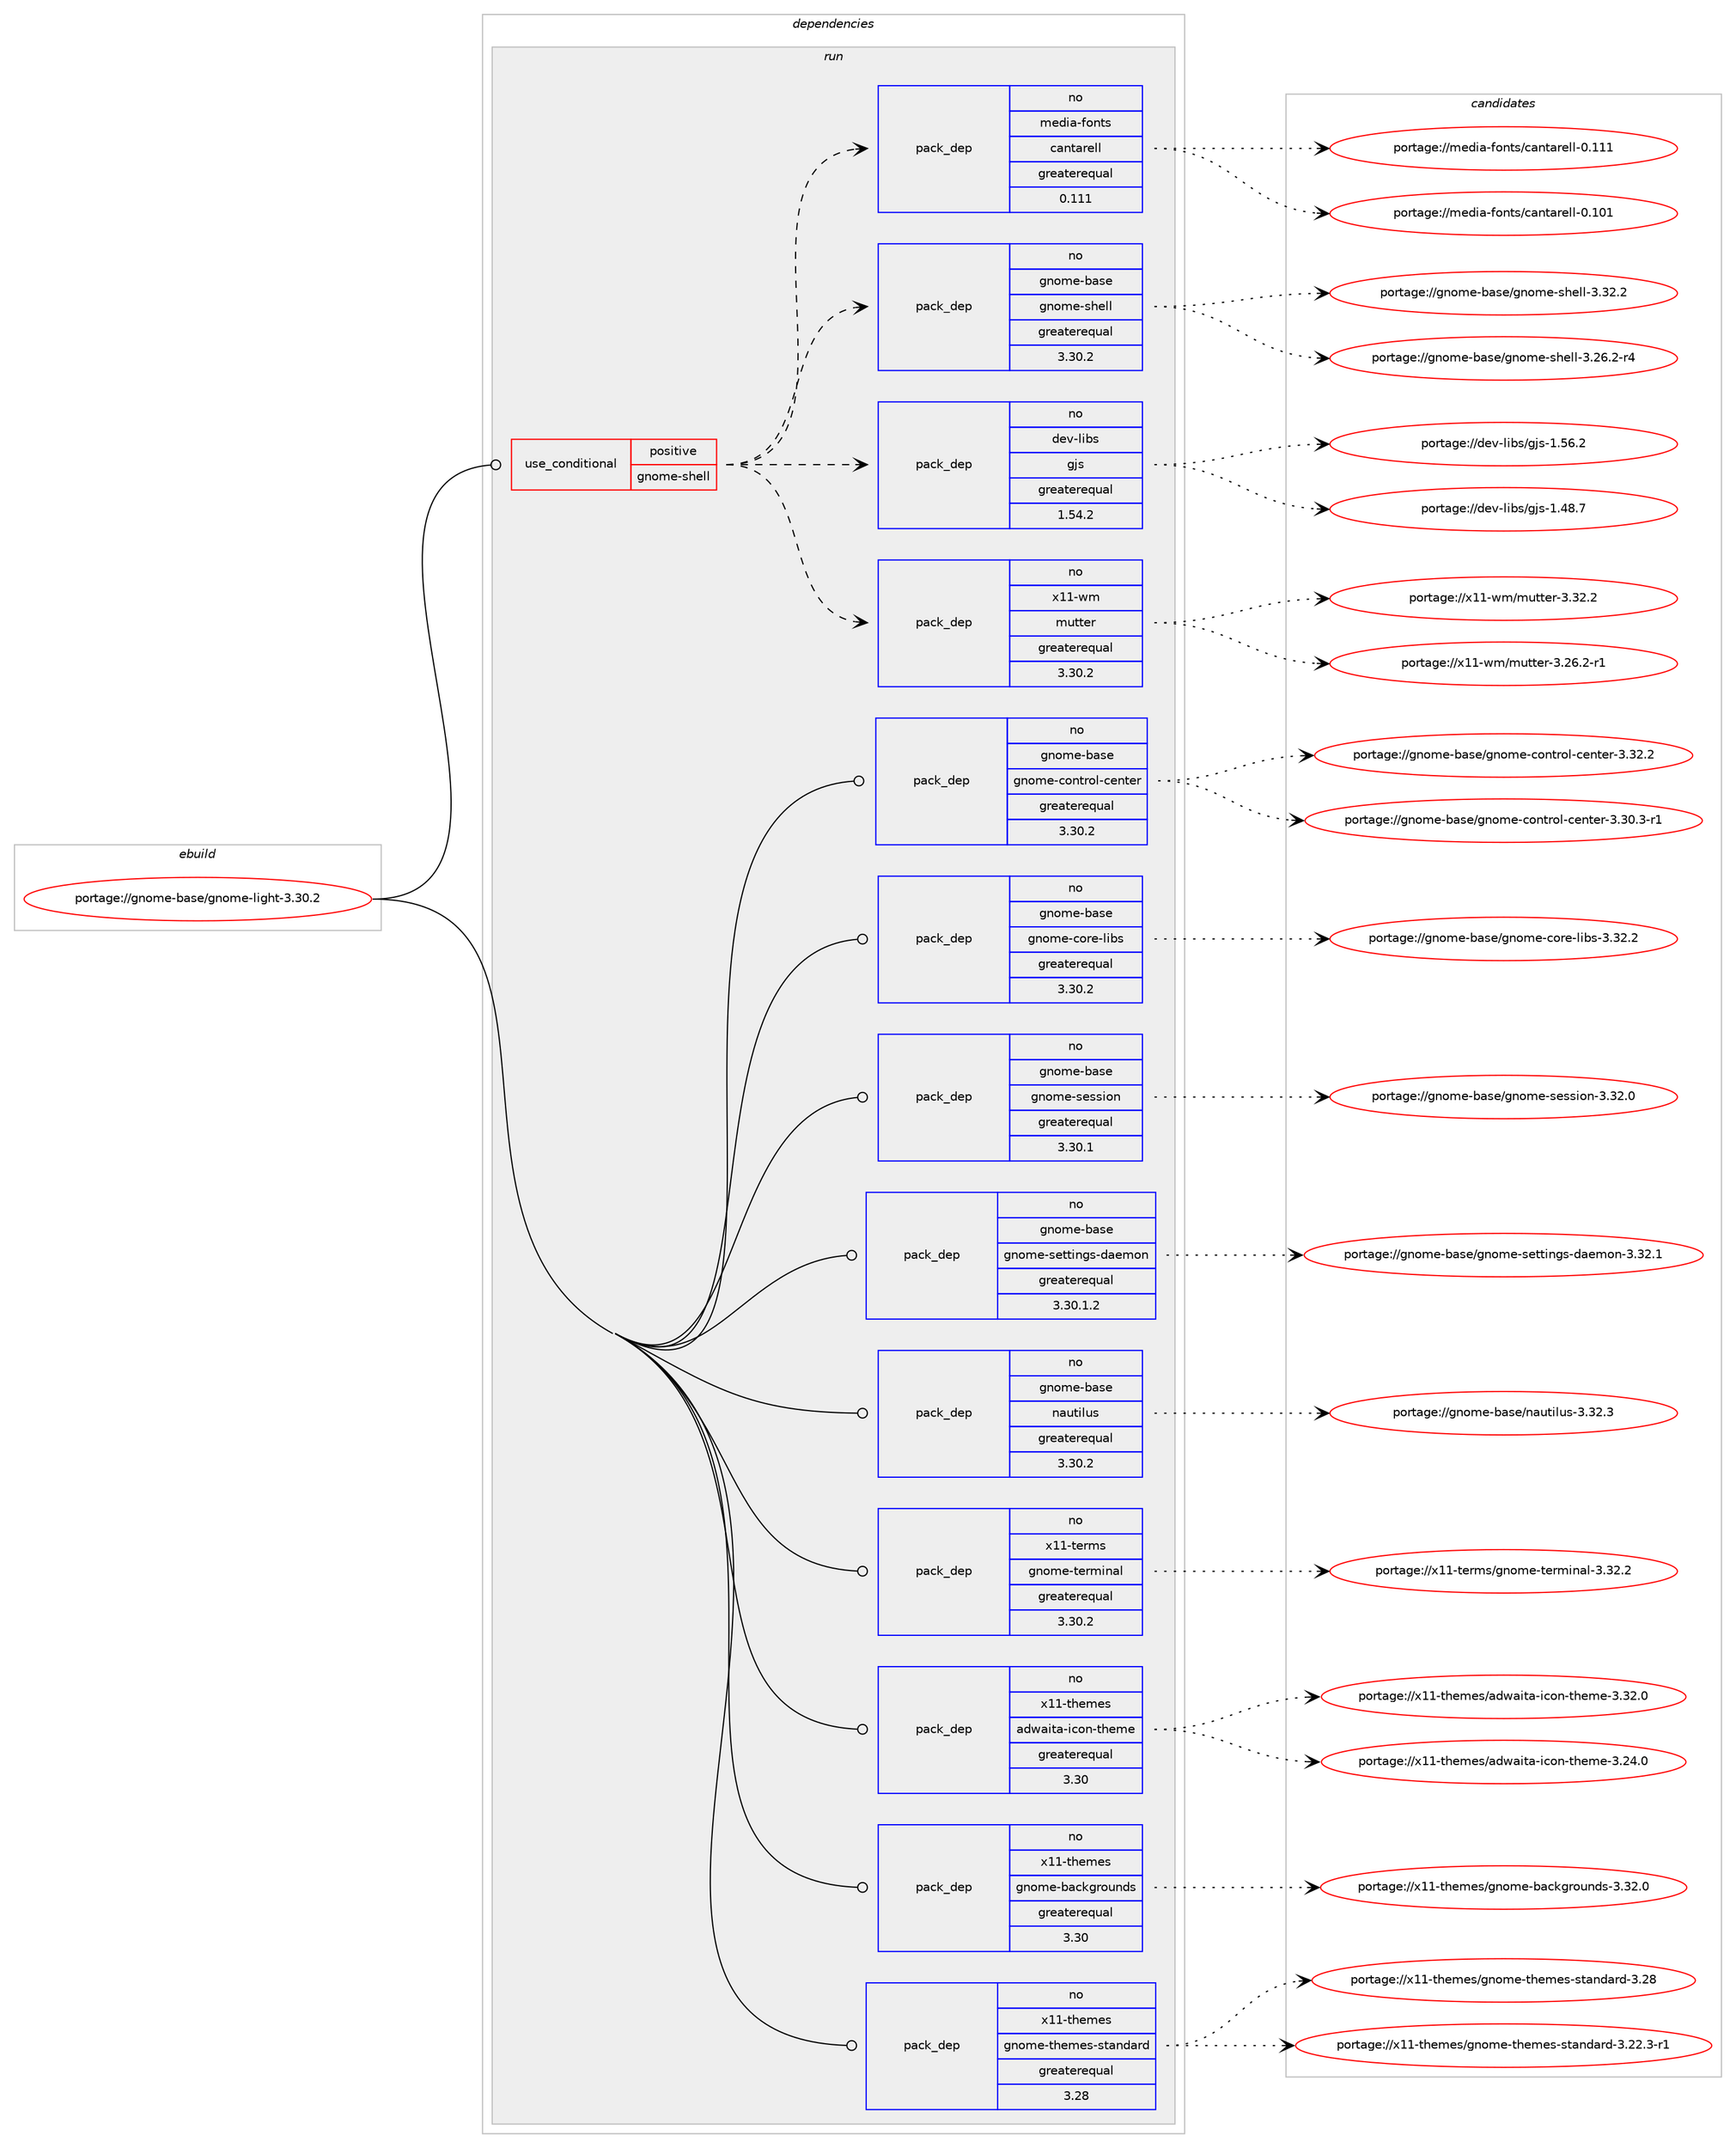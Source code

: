 digraph prolog {

# *************
# Graph options
# *************

newrank=true;
concentrate=true;
compound=true;
graph [rankdir=LR,fontname=Helvetica,fontsize=10,ranksep=1.5];#, ranksep=2.5, nodesep=0.2];
edge  [arrowhead=vee];
node  [fontname=Helvetica,fontsize=10];

# **********
# The ebuild
# **********

subgraph cluster_leftcol {
color=gray;
rank=same;
label=<<i>ebuild</i>>;
id [label="portage://gnome-base/gnome-light-3.30.2", color=red, width=4, href="../gnome-base/gnome-light-3.30.2.svg"];
}

# ****************
# The dependencies
# ****************

subgraph cluster_midcol {
color=gray;
label=<<i>dependencies</i>>;
subgraph cluster_compile {
fillcolor="#eeeeee";
style=filled;
label=<<i>compile</i>>;
}
subgraph cluster_compileandrun {
fillcolor="#eeeeee";
style=filled;
label=<<i>compile and run</i>>;
}
subgraph cluster_run {
fillcolor="#eeeeee";
style=filled;
label=<<i>run</i>>;
subgraph cond58213 {
dependency278398 [label=<<TABLE BORDER="0" CELLBORDER="1" CELLSPACING="0" CELLPADDING="4"><TR><TD ROWSPAN="3" CELLPADDING="10">use_conditional</TD></TR><TR><TD>positive</TD></TR><TR><TD>gnome-shell</TD></TR></TABLE>>, shape=none, color=red];
subgraph pack215818 {
dependency278399 [label=<<TABLE BORDER="0" CELLBORDER="1" CELLSPACING="0" CELLPADDING="4" WIDTH="220"><TR><TD ROWSPAN="6" CELLPADDING="30">pack_dep</TD></TR><TR><TD WIDTH="110">no</TD></TR><TR><TD>x11-wm</TD></TR><TR><TD>mutter</TD></TR><TR><TD>greaterequal</TD></TR><TR><TD>3.30.2</TD></TR></TABLE>>, shape=none, color=blue];
}
dependency278398:e -> dependency278399:w [weight=20,style="dashed",arrowhead="vee"];
subgraph pack215819 {
dependency278400 [label=<<TABLE BORDER="0" CELLBORDER="1" CELLSPACING="0" CELLPADDING="4" WIDTH="220"><TR><TD ROWSPAN="6" CELLPADDING="30">pack_dep</TD></TR><TR><TD WIDTH="110">no</TD></TR><TR><TD>dev-libs</TD></TR><TR><TD>gjs</TD></TR><TR><TD>greaterequal</TD></TR><TR><TD>1.54.2</TD></TR></TABLE>>, shape=none, color=blue];
}
dependency278398:e -> dependency278400:w [weight=20,style="dashed",arrowhead="vee"];
subgraph pack215820 {
dependency278401 [label=<<TABLE BORDER="0" CELLBORDER="1" CELLSPACING="0" CELLPADDING="4" WIDTH="220"><TR><TD ROWSPAN="6" CELLPADDING="30">pack_dep</TD></TR><TR><TD WIDTH="110">no</TD></TR><TR><TD>gnome-base</TD></TR><TR><TD>gnome-shell</TD></TR><TR><TD>greaterequal</TD></TR><TR><TD>3.30.2</TD></TR></TABLE>>, shape=none, color=blue];
}
dependency278398:e -> dependency278401:w [weight=20,style="dashed",arrowhead="vee"];
subgraph pack215821 {
dependency278402 [label=<<TABLE BORDER="0" CELLBORDER="1" CELLSPACING="0" CELLPADDING="4" WIDTH="220"><TR><TD ROWSPAN="6" CELLPADDING="30">pack_dep</TD></TR><TR><TD WIDTH="110">no</TD></TR><TR><TD>media-fonts</TD></TR><TR><TD>cantarell</TD></TR><TR><TD>greaterequal</TD></TR><TR><TD>0.111</TD></TR></TABLE>>, shape=none, color=blue];
}
dependency278398:e -> dependency278402:w [weight=20,style="dashed",arrowhead="vee"];
}
id:e -> dependency278398:w [weight=20,style="solid",arrowhead="odot"];
subgraph pack215822 {
dependency278403 [label=<<TABLE BORDER="0" CELLBORDER="1" CELLSPACING="0" CELLPADDING="4" WIDTH="220"><TR><TD ROWSPAN="6" CELLPADDING="30">pack_dep</TD></TR><TR><TD WIDTH="110">no</TD></TR><TR><TD>gnome-base</TD></TR><TR><TD>gnome-control-center</TD></TR><TR><TD>greaterequal</TD></TR><TR><TD>3.30.2</TD></TR></TABLE>>, shape=none, color=blue];
}
id:e -> dependency278403:w [weight=20,style="solid",arrowhead="odot"];
subgraph pack215823 {
dependency278404 [label=<<TABLE BORDER="0" CELLBORDER="1" CELLSPACING="0" CELLPADDING="4" WIDTH="220"><TR><TD ROWSPAN="6" CELLPADDING="30">pack_dep</TD></TR><TR><TD WIDTH="110">no</TD></TR><TR><TD>gnome-base</TD></TR><TR><TD>gnome-core-libs</TD></TR><TR><TD>greaterequal</TD></TR><TR><TD>3.30.2</TD></TR></TABLE>>, shape=none, color=blue];
}
id:e -> dependency278404:w [weight=20,style="solid",arrowhead="odot"];
subgraph pack215824 {
dependency278405 [label=<<TABLE BORDER="0" CELLBORDER="1" CELLSPACING="0" CELLPADDING="4" WIDTH="220"><TR><TD ROWSPAN="6" CELLPADDING="30">pack_dep</TD></TR><TR><TD WIDTH="110">no</TD></TR><TR><TD>gnome-base</TD></TR><TR><TD>gnome-session</TD></TR><TR><TD>greaterequal</TD></TR><TR><TD>3.30.1</TD></TR></TABLE>>, shape=none, color=blue];
}
id:e -> dependency278405:w [weight=20,style="solid",arrowhead="odot"];
subgraph pack215825 {
dependency278406 [label=<<TABLE BORDER="0" CELLBORDER="1" CELLSPACING="0" CELLPADDING="4" WIDTH="220"><TR><TD ROWSPAN="6" CELLPADDING="30">pack_dep</TD></TR><TR><TD WIDTH="110">no</TD></TR><TR><TD>gnome-base</TD></TR><TR><TD>gnome-settings-daemon</TD></TR><TR><TD>greaterequal</TD></TR><TR><TD>3.30.1.2</TD></TR></TABLE>>, shape=none, color=blue];
}
id:e -> dependency278406:w [weight=20,style="solid",arrowhead="odot"];
subgraph pack215826 {
dependency278407 [label=<<TABLE BORDER="0" CELLBORDER="1" CELLSPACING="0" CELLPADDING="4" WIDTH="220"><TR><TD ROWSPAN="6" CELLPADDING="30">pack_dep</TD></TR><TR><TD WIDTH="110">no</TD></TR><TR><TD>gnome-base</TD></TR><TR><TD>nautilus</TD></TR><TR><TD>greaterequal</TD></TR><TR><TD>3.30.2</TD></TR></TABLE>>, shape=none, color=blue];
}
id:e -> dependency278407:w [weight=20,style="solid",arrowhead="odot"];
subgraph pack215827 {
dependency278408 [label=<<TABLE BORDER="0" CELLBORDER="1" CELLSPACING="0" CELLPADDING="4" WIDTH="220"><TR><TD ROWSPAN="6" CELLPADDING="30">pack_dep</TD></TR><TR><TD WIDTH="110">no</TD></TR><TR><TD>x11-terms</TD></TR><TR><TD>gnome-terminal</TD></TR><TR><TD>greaterequal</TD></TR><TR><TD>3.30.2</TD></TR></TABLE>>, shape=none, color=blue];
}
id:e -> dependency278408:w [weight=20,style="solid",arrowhead="odot"];
subgraph pack215828 {
dependency278409 [label=<<TABLE BORDER="0" CELLBORDER="1" CELLSPACING="0" CELLPADDING="4" WIDTH="220"><TR><TD ROWSPAN="6" CELLPADDING="30">pack_dep</TD></TR><TR><TD WIDTH="110">no</TD></TR><TR><TD>x11-themes</TD></TR><TR><TD>adwaita-icon-theme</TD></TR><TR><TD>greaterequal</TD></TR><TR><TD>3.30</TD></TR></TABLE>>, shape=none, color=blue];
}
id:e -> dependency278409:w [weight=20,style="solid",arrowhead="odot"];
subgraph pack215829 {
dependency278410 [label=<<TABLE BORDER="0" CELLBORDER="1" CELLSPACING="0" CELLPADDING="4" WIDTH="220"><TR><TD ROWSPAN="6" CELLPADDING="30">pack_dep</TD></TR><TR><TD WIDTH="110">no</TD></TR><TR><TD>x11-themes</TD></TR><TR><TD>gnome-backgrounds</TD></TR><TR><TD>greaterequal</TD></TR><TR><TD>3.30</TD></TR></TABLE>>, shape=none, color=blue];
}
id:e -> dependency278410:w [weight=20,style="solid",arrowhead="odot"];
subgraph pack215830 {
dependency278411 [label=<<TABLE BORDER="0" CELLBORDER="1" CELLSPACING="0" CELLPADDING="4" WIDTH="220"><TR><TD ROWSPAN="6" CELLPADDING="30">pack_dep</TD></TR><TR><TD WIDTH="110">no</TD></TR><TR><TD>x11-themes</TD></TR><TR><TD>gnome-themes-standard</TD></TR><TR><TD>greaterequal</TD></TR><TR><TD>3.28</TD></TR></TABLE>>, shape=none, color=blue];
}
id:e -> dependency278411:w [weight=20,style="solid",arrowhead="odot"];
}
}

# **************
# The candidates
# **************

subgraph cluster_choices {
rank=same;
color=gray;
label=<<i>candidates</i>>;

subgraph choice215818 {
color=black;
nodesep=1;
choice1204949451191094710911711611610111445514651504650 [label="portage://x11-wm/mutter-3.32.2", color=red, width=4,href="../x11-wm/mutter-3.32.2.svg"];
choice12049494511910947109117116116101114455146505446504511449 [label="portage://x11-wm/mutter-3.26.2-r1", color=red, width=4,href="../x11-wm/mutter-3.26.2-r1.svg"];
dependency278399:e -> choice1204949451191094710911711611610111445514651504650:w [style=dotted,weight="100"];
dependency278399:e -> choice12049494511910947109117116116101114455146505446504511449:w [style=dotted,weight="100"];
}
subgraph choice215819 {
color=black;
nodesep=1;
choice10010111845108105981154710310611545494653544650 [label="portage://dev-libs/gjs-1.56.2", color=red, width=4,href="../dev-libs/gjs-1.56.2.svg"];
choice10010111845108105981154710310611545494652564655 [label="portage://dev-libs/gjs-1.48.7", color=red, width=4,href="../dev-libs/gjs-1.48.7.svg"];
dependency278400:e -> choice10010111845108105981154710310611545494653544650:w [style=dotted,weight="100"];
dependency278400:e -> choice10010111845108105981154710310611545494652564655:w [style=dotted,weight="100"];
}
subgraph choice215820 {
color=black;
nodesep=1;
choice103110111109101459897115101471031101111091014511510410110810845514651504650 [label="portage://gnome-base/gnome-shell-3.32.2", color=red, width=4,href="../gnome-base/gnome-shell-3.32.2.svg"];
choice1031101111091014598971151014710311011110910145115104101108108455146505446504511452 [label="portage://gnome-base/gnome-shell-3.26.2-r4", color=red, width=4,href="../gnome-base/gnome-shell-3.26.2-r4.svg"];
dependency278401:e -> choice103110111109101459897115101471031101111091014511510410110810845514651504650:w [style=dotted,weight="100"];
dependency278401:e -> choice1031101111091014598971151014710311011110910145115104101108108455146505446504511452:w [style=dotted,weight="100"];
}
subgraph choice215821 {
color=black;
nodesep=1;
choice109101100105974510211111011611547999711011697114101108108454846494949 [label="portage://media-fonts/cantarell-0.111", color=red, width=4,href="../media-fonts/cantarell-0.111.svg"];
choice109101100105974510211111011611547999711011697114101108108454846494849 [label="portage://media-fonts/cantarell-0.101", color=red, width=4,href="../media-fonts/cantarell-0.101.svg"];
dependency278402:e -> choice109101100105974510211111011611547999711011697114101108108454846494949:w [style=dotted,weight="100"];
dependency278402:e -> choice109101100105974510211111011611547999711011697114101108108454846494849:w [style=dotted,weight="100"];
}
subgraph choice215822 {
color=black;
nodesep=1;
choice103110111109101459897115101471031101111091014599111110116114111108459910111011610111445514651504650 [label="portage://gnome-base/gnome-control-center-3.32.2", color=red, width=4,href="../gnome-base/gnome-control-center-3.32.2.svg"];
choice1031101111091014598971151014710311011110910145991111101161141111084599101110116101114455146514846514511449 [label="portage://gnome-base/gnome-control-center-3.30.3-r1", color=red, width=4,href="../gnome-base/gnome-control-center-3.30.3-r1.svg"];
dependency278403:e -> choice103110111109101459897115101471031101111091014599111110116114111108459910111011610111445514651504650:w [style=dotted,weight="100"];
dependency278403:e -> choice1031101111091014598971151014710311011110910145991111101161141111084599101110116101114455146514846514511449:w [style=dotted,weight="100"];
}
subgraph choice215823 {
color=black;
nodesep=1;
choice103110111109101459897115101471031101111091014599111114101451081059811545514651504650 [label="portage://gnome-base/gnome-core-libs-3.32.2", color=red, width=4,href="../gnome-base/gnome-core-libs-3.32.2.svg"];
dependency278404:e -> choice103110111109101459897115101471031101111091014599111114101451081059811545514651504650:w [style=dotted,weight="100"];
}
subgraph choice215824 {
color=black;
nodesep=1;
choice103110111109101459897115101471031101111091014511510111511510511111045514651504648 [label="portage://gnome-base/gnome-session-3.32.0", color=red, width=4,href="../gnome-base/gnome-session-3.32.0.svg"];
dependency278405:e -> choice103110111109101459897115101471031101111091014511510111511510511111045514651504648:w [style=dotted,weight="100"];
}
subgraph choice215825 {
color=black;
nodesep=1;
choice1031101111091014598971151014710311011110910145115101116116105110103115451009710110911111045514651504649 [label="portage://gnome-base/gnome-settings-daemon-3.32.1", color=red, width=4,href="../gnome-base/gnome-settings-daemon-3.32.1.svg"];
dependency278406:e -> choice1031101111091014598971151014710311011110910145115101116116105110103115451009710110911111045514651504649:w [style=dotted,weight="100"];
}
subgraph choice215826 {
color=black;
nodesep=1;
choice103110111109101459897115101471109711711610510811711545514651504651 [label="portage://gnome-base/nautilus-3.32.3", color=red, width=4,href="../gnome-base/nautilus-3.32.3.svg"];
dependency278407:e -> choice103110111109101459897115101471109711711610510811711545514651504651:w [style=dotted,weight="100"];
}
subgraph choice215827 {
color=black;
nodesep=1;
choice12049494511610111410911547103110111109101451161011141091051109710845514651504650 [label="portage://x11-terms/gnome-terminal-3.32.2", color=red, width=4,href="../x11-terms/gnome-terminal-3.32.2.svg"];
dependency278408:e -> choice12049494511610111410911547103110111109101451161011141091051109710845514651504650:w [style=dotted,weight="100"];
}
subgraph choice215828 {
color=black;
nodesep=1;
choice1204949451161041011091011154797100119971051169745105991111104511610410110910145514651504648 [label="portage://x11-themes/adwaita-icon-theme-3.32.0", color=red, width=4,href="../x11-themes/adwaita-icon-theme-3.32.0.svg"];
choice1204949451161041011091011154797100119971051169745105991111104511610410110910145514650524648 [label="portage://x11-themes/adwaita-icon-theme-3.24.0", color=red, width=4,href="../x11-themes/adwaita-icon-theme-3.24.0.svg"];
dependency278409:e -> choice1204949451161041011091011154797100119971051169745105991111104511610410110910145514651504648:w [style=dotted,weight="100"];
dependency278409:e -> choice1204949451161041011091011154797100119971051169745105991111104511610410110910145514650524648:w [style=dotted,weight="100"];
}
subgraph choice215829 {
color=black;
nodesep=1;
choice120494945116104101109101115471031101111091014598979910710311411111711010011545514651504648 [label="portage://x11-themes/gnome-backgrounds-3.32.0", color=red, width=4,href="../x11-themes/gnome-backgrounds-3.32.0.svg"];
dependency278410:e -> choice120494945116104101109101115471031101111091014598979910710311411111711010011545514651504648:w [style=dotted,weight="100"];
}
subgraph choice215830 {
color=black;
nodesep=1;
choice12049494511610410110910111547103110111109101451161041011091011154511511697110100971141004551465056 [label="portage://x11-themes/gnome-themes-standard-3.28", color=red, width=4,href="../x11-themes/gnome-themes-standard-3.28.svg"];
choice1204949451161041011091011154710311011110910145116104101109101115451151169711010097114100455146505046514511449 [label="portage://x11-themes/gnome-themes-standard-3.22.3-r1", color=red, width=4,href="../x11-themes/gnome-themes-standard-3.22.3-r1.svg"];
dependency278411:e -> choice12049494511610410110910111547103110111109101451161041011091011154511511697110100971141004551465056:w [style=dotted,weight="100"];
dependency278411:e -> choice1204949451161041011091011154710311011110910145116104101109101115451151169711010097114100455146505046514511449:w [style=dotted,weight="100"];
}
}

}
